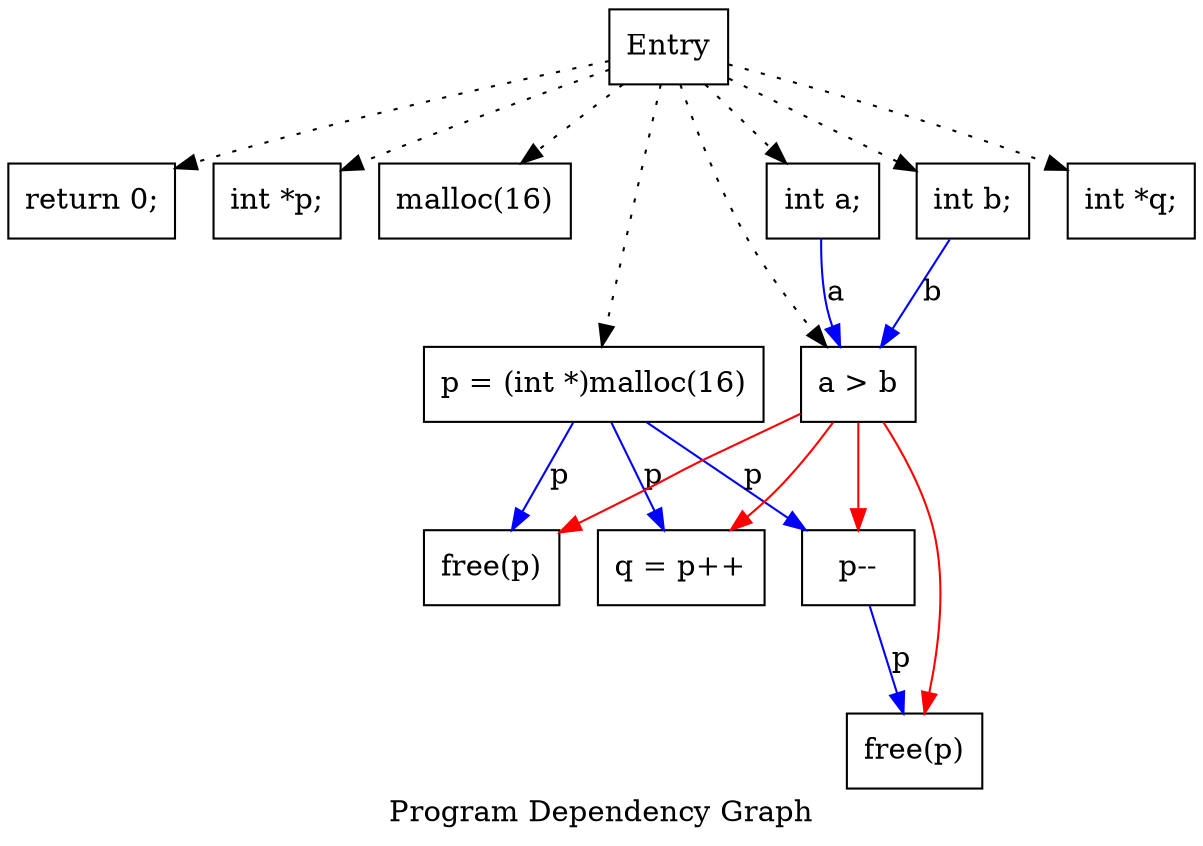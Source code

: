 digraph "Program Dependency Graph" {
    label="Program Dependency Graph"

    Node0xffffffff [shape=record,label="{Entry}"];
    Node0x1 [shape=record,label="{return 0;}"];
    Node0xffffffff -> Node0x1[style = dotted]
    Node0x2 [shape=record,label="{free(p)}"];
    Node0x3 [shape=record,label="{q = p++}"];
    Node0x4 [shape=record,label="{p--}"];
    Node0x5 [shape=record,label="{free(p)}"];
    Node0x6 [shape=record,label="{int *p;}"];
    Node0xffffffff -> Node0x6[style = dotted]
    Node0x7 [shape=record,label="{malloc(16)}"];
    Node0xffffffff -> Node0x7[style = dotted]
    Node0x8 [shape=record,label="{p = (int *)malloc(16)}"];
    Node0xffffffff -> Node0x8[style = dotted]
    Node0x9 [shape=record,label="{int *q;}"];
    Node0xffffffff -> Node0x9[style = dotted]
    Node0x10 [shape=record,label="{int a;}"];
    Node0xffffffff -> Node0x10[style = dotted]
    Node0x11 [shape=record,label="{int b;}"];
    Node0xffffffff -> Node0x11[style = dotted]
    Node0x12 [shape=record,label="{a \> b}"];
    Node0x12 -> Node0x3[color = red]
    Node0x12 -> Node0x4[color = red]
    Node0x12 -> Node0x5[color = red]
    Node0x12 -> Node0x2[color = red]
    Node0xffffffff -> Node0x12[style = dotted]
    Node0x4 -> Node0x5[color = blue,label = "p"]
    Node0x8 -> Node0x2[color = blue,label = "p"]
    Node0x8 -> Node0x3[color = blue,label = "p"]
    Node0x8 -> Node0x4[color = blue,label = "p"]
    Node0x10 -> Node0x12[color = blue,label = "a"]
    Node0x11 -> Node0x12[color = blue,label = "b"]
}
